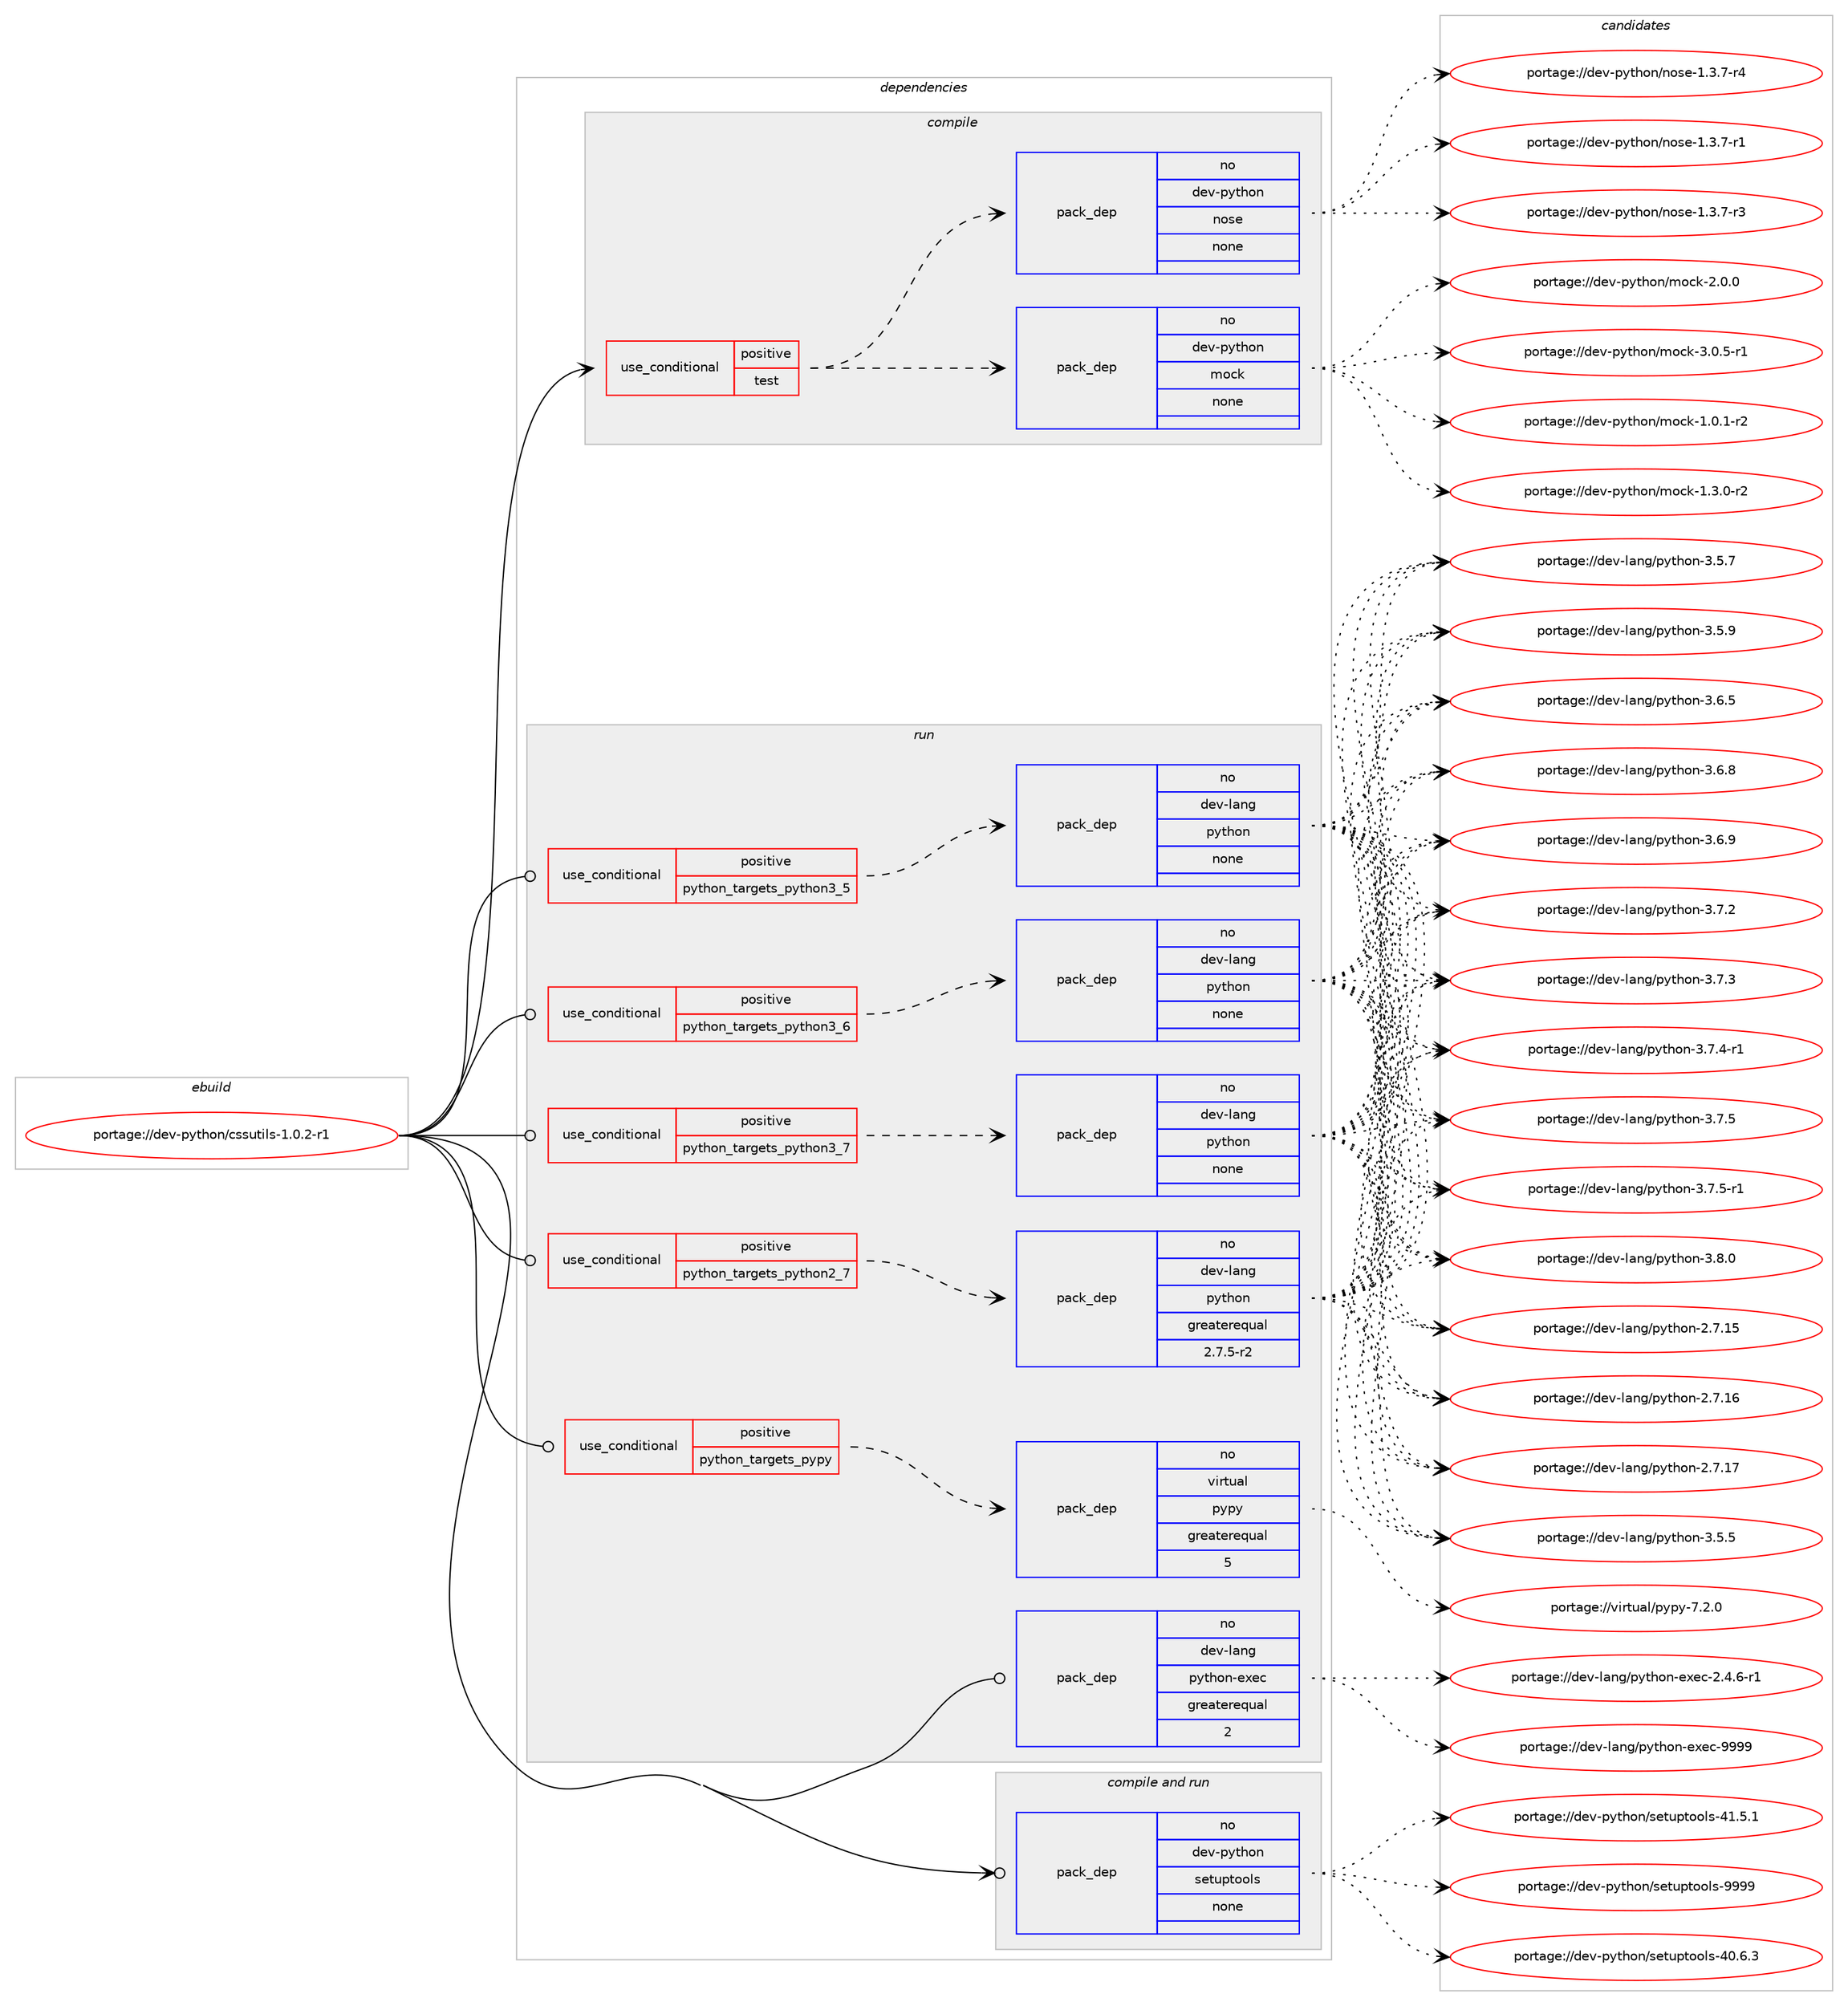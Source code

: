 digraph prolog {

# *************
# Graph options
# *************

newrank=true;
concentrate=true;
compound=true;
graph [rankdir=LR,fontname=Helvetica,fontsize=10,ranksep=1.5];#, ranksep=2.5, nodesep=0.2];
edge  [arrowhead=vee];
node  [fontname=Helvetica,fontsize=10];

# **********
# The ebuild
# **********

subgraph cluster_leftcol {
color=gray;
rank=same;
label=<<i>ebuild</i>>;
id [label="portage://dev-python/cssutils-1.0.2-r1", color=red, width=4, href="../dev-python/cssutils-1.0.2-r1.svg"];
}

# ****************
# The dependencies
# ****************

subgraph cluster_midcol {
color=gray;
label=<<i>dependencies</i>>;
subgraph cluster_compile {
fillcolor="#eeeeee";
style=filled;
label=<<i>compile</i>>;
subgraph cond27349 {
dependency135355 [label=<<TABLE BORDER="0" CELLBORDER="1" CELLSPACING="0" CELLPADDING="4"><TR><TD ROWSPAN="3" CELLPADDING="10">use_conditional</TD></TR><TR><TD>positive</TD></TR><TR><TD>test</TD></TR></TABLE>>, shape=none, color=red];
subgraph pack104694 {
dependency135356 [label=<<TABLE BORDER="0" CELLBORDER="1" CELLSPACING="0" CELLPADDING="4" WIDTH="220"><TR><TD ROWSPAN="6" CELLPADDING="30">pack_dep</TD></TR><TR><TD WIDTH="110">no</TD></TR><TR><TD>dev-python</TD></TR><TR><TD>mock</TD></TR><TR><TD>none</TD></TR><TR><TD></TD></TR></TABLE>>, shape=none, color=blue];
}
dependency135355:e -> dependency135356:w [weight=20,style="dashed",arrowhead="vee"];
subgraph pack104695 {
dependency135357 [label=<<TABLE BORDER="0" CELLBORDER="1" CELLSPACING="0" CELLPADDING="4" WIDTH="220"><TR><TD ROWSPAN="6" CELLPADDING="30">pack_dep</TD></TR><TR><TD WIDTH="110">no</TD></TR><TR><TD>dev-python</TD></TR><TR><TD>nose</TD></TR><TR><TD>none</TD></TR><TR><TD></TD></TR></TABLE>>, shape=none, color=blue];
}
dependency135355:e -> dependency135357:w [weight=20,style="dashed",arrowhead="vee"];
}
id:e -> dependency135355:w [weight=20,style="solid",arrowhead="vee"];
}
subgraph cluster_compileandrun {
fillcolor="#eeeeee";
style=filled;
label=<<i>compile and run</i>>;
subgraph pack104696 {
dependency135358 [label=<<TABLE BORDER="0" CELLBORDER="1" CELLSPACING="0" CELLPADDING="4" WIDTH="220"><TR><TD ROWSPAN="6" CELLPADDING="30">pack_dep</TD></TR><TR><TD WIDTH="110">no</TD></TR><TR><TD>dev-python</TD></TR><TR><TD>setuptools</TD></TR><TR><TD>none</TD></TR><TR><TD></TD></TR></TABLE>>, shape=none, color=blue];
}
id:e -> dependency135358:w [weight=20,style="solid",arrowhead="odotvee"];
}
subgraph cluster_run {
fillcolor="#eeeeee";
style=filled;
label=<<i>run</i>>;
subgraph cond27350 {
dependency135359 [label=<<TABLE BORDER="0" CELLBORDER="1" CELLSPACING="0" CELLPADDING="4"><TR><TD ROWSPAN="3" CELLPADDING="10">use_conditional</TD></TR><TR><TD>positive</TD></TR><TR><TD>python_targets_pypy</TD></TR></TABLE>>, shape=none, color=red];
subgraph pack104697 {
dependency135360 [label=<<TABLE BORDER="0" CELLBORDER="1" CELLSPACING="0" CELLPADDING="4" WIDTH="220"><TR><TD ROWSPAN="6" CELLPADDING="30">pack_dep</TD></TR><TR><TD WIDTH="110">no</TD></TR><TR><TD>virtual</TD></TR><TR><TD>pypy</TD></TR><TR><TD>greaterequal</TD></TR><TR><TD>5</TD></TR></TABLE>>, shape=none, color=blue];
}
dependency135359:e -> dependency135360:w [weight=20,style="dashed",arrowhead="vee"];
}
id:e -> dependency135359:w [weight=20,style="solid",arrowhead="odot"];
subgraph cond27351 {
dependency135361 [label=<<TABLE BORDER="0" CELLBORDER="1" CELLSPACING="0" CELLPADDING="4"><TR><TD ROWSPAN="3" CELLPADDING="10">use_conditional</TD></TR><TR><TD>positive</TD></TR><TR><TD>python_targets_python2_7</TD></TR></TABLE>>, shape=none, color=red];
subgraph pack104698 {
dependency135362 [label=<<TABLE BORDER="0" CELLBORDER="1" CELLSPACING="0" CELLPADDING="4" WIDTH="220"><TR><TD ROWSPAN="6" CELLPADDING="30">pack_dep</TD></TR><TR><TD WIDTH="110">no</TD></TR><TR><TD>dev-lang</TD></TR><TR><TD>python</TD></TR><TR><TD>greaterequal</TD></TR><TR><TD>2.7.5-r2</TD></TR></TABLE>>, shape=none, color=blue];
}
dependency135361:e -> dependency135362:w [weight=20,style="dashed",arrowhead="vee"];
}
id:e -> dependency135361:w [weight=20,style="solid",arrowhead="odot"];
subgraph cond27352 {
dependency135363 [label=<<TABLE BORDER="0" CELLBORDER="1" CELLSPACING="0" CELLPADDING="4"><TR><TD ROWSPAN="3" CELLPADDING="10">use_conditional</TD></TR><TR><TD>positive</TD></TR><TR><TD>python_targets_python3_5</TD></TR></TABLE>>, shape=none, color=red];
subgraph pack104699 {
dependency135364 [label=<<TABLE BORDER="0" CELLBORDER="1" CELLSPACING="0" CELLPADDING="4" WIDTH="220"><TR><TD ROWSPAN="6" CELLPADDING="30">pack_dep</TD></TR><TR><TD WIDTH="110">no</TD></TR><TR><TD>dev-lang</TD></TR><TR><TD>python</TD></TR><TR><TD>none</TD></TR><TR><TD></TD></TR></TABLE>>, shape=none, color=blue];
}
dependency135363:e -> dependency135364:w [weight=20,style="dashed",arrowhead="vee"];
}
id:e -> dependency135363:w [weight=20,style="solid",arrowhead="odot"];
subgraph cond27353 {
dependency135365 [label=<<TABLE BORDER="0" CELLBORDER="1" CELLSPACING="0" CELLPADDING="4"><TR><TD ROWSPAN="3" CELLPADDING="10">use_conditional</TD></TR><TR><TD>positive</TD></TR><TR><TD>python_targets_python3_6</TD></TR></TABLE>>, shape=none, color=red];
subgraph pack104700 {
dependency135366 [label=<<TABLE BORDER="0" CELLBORDER="1" CELLSPACING="0" CELLPADDING="4" WIDTH="220"><TR><TD ROWSPAN="6" CELLPADDING="30">pack_dep</TD></TR><TR><TD WIDTH="110">no</TD></TR><TR><TD>dev-lang</TD></TR><TR><TD>python</TD></TR><TR><TD>none</TD></TR><TR><TD></TD></TR></TABLE>>, shape=none, color=blue];
}
dependency135365:e -> dependency135366:w [weight=20,style="dashed",arrowhead="vee"];
}
id:e -> dependency135365:w [weight=20,style="solid",arrowhead="odot"];
subgraph cond27354 {
dependency135367 [label=<<TABLE BORDER="0" CELLBORDER="1" CELLSPACING="0" CELLPADDING="4"><TR><TD ROWSPAN="3" CELLPADDING="10">use_conditional</TD></TR><TR><TD>positive</TD></TR><TR><TD>python_targets_python3_7</TD></TR></TABLE>>, shape=none, color=red];
subgraph pack104701 {
dependency135368 [label=<<TABLE BORDER="0" CELLBORDER="1" CELLSPACING="0" CELLPADDING="4" WIDTH="220"><TR><TD ROWSPAN="6" CELLPADDING="30">pack_dep</TD></TR><TR><TD WIDTH="110">no</TD></TR><TR><TD>dev-lang</TD></TR><TR><TD>python</TD></TR><TR><TD>none</TD></TR><TR><TD></TD></TR></TABLE>>, shape=none, color=blue];
}
dependency135367:e -> dependency135368:w [weight=20,style="dashed",arrowhead="vee"];
}
id:e -> dependency135367:w [weight=20,style="solid",arrowhead="odot"];
subgraph pack104702 {
dependency135369 [label=<<TABLE BORDER="0" CELLBORDER="1" CELLSPACING="0" CELLPADDING="4" WIDTH="220"><TR><TD ROWSPAN="6" CELLPADDING="30">pack_dep</TD></TR><TR><TD WIDTH="110">no</TD></TR><TR><TD>dev-lang</TD></TR><TR><TD>python-exec</TD></TR><TR><TD>greaterequal</TD></TR><TR><TD>2</TD></TR></TABLE>>, shape=none, color=blue];
}
id:e -> dependency135369:w [weight=20,style="solid",arrowhead="odot"];
}
}

# **************
# The candidates
# **************

subgraph cluster_choices {
rank=same;
color=gray;
label=<<i>candidates</i>>;

subgraph choice104694 {
color=black;
nodesep=1;
choiceportage1001011184511212111610411111047109111991074549464846494511450 [label="portage://dev-python/mock-1.0.1-r2", color=red, width=4,href="../dev-python/mock-1.0.1-r2.svg"];
choiceportage1001011184511212111610411111047109111991074549465146484511450 [label="portage://dev-python/mock-1.3.0-r2", color=red, width=4,href="../dev-python/mock-1.3.0-r2.svg"];
choiceportage100101118451121211161041111104710911199107455046484648 [label="portage://dev-python/mock-2.0.0", color=red, width=4,href="../dev-python/mock-2.0.0.svg"];
choiceportage1001011184511212111610411111047109111991074551464846534511449 [label="portage://dev-python/mock-3.0.5-r1", color=red, width=4,href="../dev-python/mock-3.0.5-r1.svg"];
dependency135356:e -> choiceportage1001011184511212111610411111047109111991074549464846494511450:w [style=dotted,weight="100"];
dependency135356:e -> choiceportage1001011184511212111610411111047109111991074549465146484511450:w [style=dotted,weight="100"];
dependency135356:e -> choiceportage100101118451121211161041111104710911199107455046484648:w [style=dotted,weight="100"];
dependency135356:e -> choiceportage1001011184511212111610411111047109111991074551464846534511449:w [style=dotted,weight="100"];
}
subgraph choice104695 {
color=black;
nodesep=1;
choiceportage10010111845112121116104111110471101111151014549465146554511449 [label="portage://dev-python/nose-1.3.7-r1", color=red, width=4,href="../dev-python/nose-1.3.7-r1.svg"];
choiceportage10010111845112121116104111110471101111151014549465146554511451 [label="portage://dev-python/nose-1.3.7-r3", color=red, width=4,href="../dev-python/nose-1.3.7-r3.svg"];
choiceportage10010111845112121116104111110471101111151014549465146554511452 [label="portage://dev-python/nose-1.3.7-r4", color=red, width=4,href="../dev-python/nose-1.3.7-r4.svg"];
dependency135357:e -> choiceportage10010111845112121116104111110471101111151014549465146554511449:w [style=dotted,weight="100"];
dependency135357:e -> choiceportage10010111845112121116104111110471101111151014549465146554511451:w [style=dotted,weight="100"];
dependency135357:e -> choiceportage10010111845112121116104111110471101111151014549465146554511452:w [style=dotted,weight="100"];
}
subgraph choice104696 {
color=black;
nodesep=1;
choiceportage100101118451121211161041111104711510111611711211611111110811545524846544651 [label="portage://dev-python/setuptools-40.6.3", color=red, width=4,href="../dev-python/setuptools-40.6.3.svg"];
choiceportage100101118451121211161041111104711510111611711211611111110811545524946534649 [label="portage://dev-python/setuptools-41.5.1", color=red, width=4,href="../dev-python/setuptools-41.5.1.svg"];
choiceportage10010111845112121116104111110471151011161171121161111111081154557575757 [label="portage://dev-python/setuptools-9999", color=red, width=4,href="../dev-python/setuptools-9999.svg"];
dependency135358:e -> choiceportage100101118451121211161041111104711510111611711211611111110811545524846544651:w [style=dotted,weight="100"];
dependency135358:e -> choiceportage100101118451121211161041111104711510111611711211611111110811545524946534649:w [style=dotted,weight="100"];
dependency135358:e -> choiceportage10010111845112121116104111110471151011161171121161111111081154557575757:w [style=dotted,weight="100"];
}
subgraph choice104697 {
color=black;
nodesep=1;
choiceportage1181051141161179710847112121112121455546504648 [label="portage://virtual/pypy-7.2.0", color=red, width=4,href="../virtual/pypy-7.2.0.svg"];
dependency135360:e -> choiceportage1181051141161179710847112121112121455546504648:w [style=dotted,weight="100"];
}
subgraph choice104698 {
color=black;
nodesep=1;
choiceportage10010111845108971101034711212111610411111045504655464953 [label="portage://dev-lang/python-2.7.15", color=red, width=4,href="../dev-lang/python-2.7.15.svg"];
choiceportage10010111845108971101034711212111610411111045504655464954 [label="portage://dev-lang/python-2.7.16", color=red, width=4,href="../dev-lang/python-2.7.16.svg"];
choiceportage10010111845108971101034711212111610411111045504655464955 [label="portage://dev-lang/python-2.7.17", color=red, width=4,href="../dev-lang/python-2.7.17.svg"];
choiceportage100101118451089711010347112121116104111110455146534653 [label="portage://dev-lang/python-3.5.5", color=red, width=4,href="../dev-lang/python-3.5.5.svg"];
choiceportage100101118451089711010347112121116104111110455146534655 [label="portage://dev-lang/python-3.5.7", color=red, width=4,href="../dev-lang/python-3.5.7.svg"];
choiceportage100101118451089711010347112121116104111110455146534657 [label="portage://dev-lang/python-3.5.9", color=red, width=4,href="../dev-lang/python-3.5.9.svg"];
choiceportage100101118451089711010347112121116104111110455146544653 [label="portage://dev-lang/python-3.6.5", color=red, width=4,href="../dev-lang/python-3.6.5.svg"];
choiceportage100101118451089711010347112121116104111110455146544656 [label="portage://dev-lang/python-3.6.8", color=red, width=4,href="../dev-lang/python-3.6.8.svg"];
choiceportage100101118451089711010347112121116104111110455146544657 [label="portage://dev-lang/python-3.6.9", color=red, width=4,href="../dev-lang/python-3.6.9.svg"];
choiceportage100101118451089711010347112121116104111110455146554650 [label="portage://dev-lang/python-3.7.2", color=red, width=4,href="../dev-lang/python-3.7.2.svg"];
choiceportage100101118451089711010347112121116104111110455146554651 [label="portage://dev-lang/python-3.7.3", color=red, width=4,href="../dev-lang/python-3.7.3.svg"];
choiceportage1001011184510897110103471121211161041111104551465546524511449 [label="portage://dev-lang/python-3.7.4-r1", color=red, width=4,href="../dev-lang/python-3.7.4-r1.svg"];
choiceportage100101118451089711010347112121116104111110455146554653 [label="portage://dev-lang/python-3.7.5", color=red, width=4,href="../dev-lang/python-3.7.5.svg"];
choiceportage1001011184510897110103471121211161041111104551465546534511449 [label="portage://dev-lang/python-3.7.5-r1", color=red, width=4,href="../dev-lang/python-3.7.5-r1.svg"];
choiceportage100101118451089711010347112121116104111110455146564648 [label="portage://dev-lang/python-3.8.0", color=red, width=4,href="../dev-lang/python-3.8.0.svg"];
dependency135362:e -> choiceportage10010111845108971101034711212111610411111045504655464953:w [style=dotted,weight="100"];
dependency135362:e -> choiceportage10010111845108971101034711212111610411111045504655464954:w [style=dotted,weight="100"];
dependency135362:e -> choiceportage10010111845108971101034711212111610411111045504655464955:w [style=dotted,weight="100"];
dependency135362:e -> choiceportage100101118451089711010347112121116104111110455146534653:w [style=dotted,weight="100"];
dependency135362:e -> choiceportage100101118451089711010347112121116104111110455146534655:w [style=dotted,weight="100"];
dependency135362:e -> choiceportage100101118451089711010347112121116104111110455146534657:w [style=dotted,weight="100"];
dependency135362:e -> choiceportage100101118451089711010347112121116104111110455146544653:w [style=dotted,weight="100"];
dependency135362:e -> choiceportage100101118451089711010347112121116104111110455146544656:w [style=dotted,weight="100"];
dependency135362:e -> choiceportage100101118451089711010347112121116104111110455146544657:w [style=dotted,weight="100"];
dependency135362:e -> choiceportage100101118451089711010347112121116104111110455146554650:w [style=dotted,weight="100"];
dependency135362:e -> choiceportage100101118451089711010347112121116104111110455146554651:w [style=dotted,weight="100"];
dependency135362:e -> choiceportage1001011184510897110103471121211161041111104551465546524511449:w [style=dotted,weight="100"];
dependency135362:e -> choiceportage100101118451089711010347112121116104111110455146554653:w [style=dotted,weight="100"];
dependency135362:e -> choiceportage1001011184510897110103471121211161041111104551465546534511449:w [style=dotted,weight="100"];
dependency135362:e -> choiceportage100101118451089711010347112121116104111110455146564648:w [style=dotted,weight="100"];
}
subgraph choice104699 {
color=black;
nodesep=1;
choiceportage10010111845108971101034711212111610411111045504655464953 [label="portage://dev-lang/python-2.7.15", color=red, width=4,href="../dev-lang/python-2.7.15.svg"];
choiceportage10010111845108971101034711212111610411111045504655464954 [label="portage://dev-lang/python-2.7.16", color=red, width=4,href="../dev-lang/python-2.7.16.svg"];
choiceportage10010111845108971101034711212111610411111045504655464955 [label="portage://dev-lang/python-2.7.17", color=red, width=4,href="../dev-lang/python-2.7.17.svg"];
choiceportage100101118451089711010347112121116104111110455146534653 [label="portage://dev-lang/python-3.5.5", color=red, width=4,href="../dev-lang/python-3.5.5.svg"];
choiceportage100101118451089711010347112121116104111110455146534655 [label="portage://dev-lang/python-3.5.7", color=red, width=4,href="../dev-lang/python-3.5.7.svg"];
choiceportage100101118451089711010347112121116104111110455146534657 [label="portage://dev-lang/python-3.5.9", color=red, width=4,href="../dev-lang/python-3.5.9.svg"];
choiceportage100101118451089711010347112121116104111110455146544653 [label="portage://dev-lang/python-3.6.5", color=red, width=4,href="../dev-lang/python-3.6.5.svg"];
choiceportage100101118451089711010347112121116104111110455146544656 [label="portage://dev-lang/python-3.6.8", color=red, width=4,href="../dev-lang/python-3.6.8.svg"];
choiceportage100101118451089711010347112121116104111110455146544657 [label="portage://dev-lang/python-3.6.9", color=red, width=4,href="../dev-lang/python-3.6.9.svg"];
choiceportage100101118451089711010347112121116104111110455146554650 [label="portage://dev-lang/python-3.7.2", color=red, width=4,href="../dev-lang/python-3.7.2.svg"];
choiceportage100101118451089711010347112121116104111110455146554651 [label="portage://dev-lang/python-3.7.3", color=red, width=4,href="../dev-lang/python-3.7.3.svg"];
choiceportage1001011184510897110103471121211161041111104551465546524511449 [label="portage://dev-lang/python-3.7.4-r1", color=red, width=4,href="../dev-lang/python-3.7.4-r1.svg"];
choiceportage100101118451089711010347112121116104111110455146554653 [label="portage://dev-lang/python-3.7.5", color=red, width=4,href="../dev-lang/python-3.7.5.svg"];
choiceportage1001011184510897110103471121211161041111104551465546534511449 [label="portage://dev-lang/python-3.7.5-r1", color=red, width=4,href="../dev-lang/python-3.7.5-r1.svg"];
choiceportage100101118451089711010347112121116104111110455146564648 [label="portage://dev-lang/python-3.8.0", color=red, width=4,href="../dev-lang/python-3.8.0.svg"];
dependency135364:e -> choiceportage10010111845108971101034711212111610411111045504655464953:w [style=dotted,weight="100"];
dependency135364:e -> choiceportage10010111845108971101034711212111610411111045504655464954:w [style=dotted,weight="100"];
dependency135364:e -> choiceportage10010111845108971101034711212111610411111045504655464955:w [style=dotted,weight="100"];
dependency135364:e -> choiceportage100101118451089711010347112121116104111110455146534653:w [style=dotted,weight="100"];
dependency135364:e -> choiceportage100101118451089711010347112121116104111110455146534655:w [style=dotted,weight="100"];
dependency135364:e -> choiceportage100101118451089711010347112121116104111110455146534657:w [style=dotted,weight="100"];
dependency135364:e -> choiceportage100101118451089711010347112121116104111110455146544653:w [style=dotted,weight="100"];
dependency135364:e -> choiceportage100101118451089711010347112121116104111110455146544656:w [style=dotted,weight="100"];
dependency135364:e -> choiceportage100101118451089711010347112121116104111110455146544657:w [style=dotted,weight="100"];
dependency135364:e -> choiceportage100101118451089711010347112121116104111110455146554650:w [style=dotted,weight="100"];
dependency135364:e -> choiceportage100101118451089711010347112121116104111110455146554651:w [style=dotted,weight="100"];
dependency135364:e -> choiceportage1001011184510897110103471121211161041111104551465546524511449:w [style=dotted,weight="100"];
dependency135364:e -> choiceportage100101118451089711010347112121116104111110455146554653:w [style=dotted,weight="100"];
dependency135364:e -> choiceportage1001011184510897110103471121211161041111104551465546534511449:w [style=dotted,weight="100"];
dependency135364:e -> choiceportage100101118451089711010347112121116104111110455146564648:w [style=dotted,weight="100"];
}
subgraph choice104700 {
color=black;
nodesep=1;
choiceportage10010111845108971101034711212111610411111045504655464953 [label="portage://dev-lang/python-2.7.15", color=red, width=4,href="../dev-lang/python-2.7.15.svg"];
choiceportage10010111845108971101034711212111610411111045504655464954 [label="portage://dev-lang/python-2.7.16", color=red, width=4,href="../dev-lang/python-2.7.16.svg"];
choiceportage10010111845108971101034711212111610411111045504655464955 [label="portage://dev-lang/python-2.7.17", color=red, width=4,href="../dev-lang/python-2.7.17.svg"];
choiceportage100101118451089711010347112121116104111110455146534653 [label="portage://dev-lang/python-3.5.5", color=red, width=4,href="../dev-lang/python-3.5.5.svg"];
choiceportage100101118451089711010347112121116104111110455146534655 [label="portage://dev-lang/python-3.5.7", color=red, width=4,href="../dev-lang/python-3.5.7.svg"];
choiceportage100101118451089711010347112121116104111110455146534657 [label="portage://dev-lang/python-3.5.9", color=red, width=4,href="../dev-lang/python-3.5.9.svg"];
choiceportage100101118451089711010347112121116104111110455146544653 [label="portage://dev-lang/python-3.6.5", color=red, width=4,href="../dev-lang/python-3.6.5.svg"];
choiceportage100101118451089711010347112121116104111110455146544656 [label="portage://dev-lang/python-3.6.8", color=red, width=4,href="../dev-lang/python-3.6.8.svg"];
choiceportage100101118451089711010347112121116104111110455146544657 [label="portage://dev-lang/python-3.6.9", color=red, width=4,href="../dev-lang/python-3.6.9.svg"];
choiceportage100101118451089711010347112121116104111110455146554650 [label="portage://dev-lang/python-3.7.2", color=red, width=4,href="../dev-lang/python-3.7.2.svg"];
choiceportage100101118451089711010347112121116104111110455146554651 [label="portage://dev-lang/python-3.7.3", color=red, width=4,href="../dev-lang/python-3.7.3.svg"];
choiceportage1001011184510897110103471121211161041111104551465546524511449 [label="portage://dev-lang/python-3.7.4-r1", color=red, width=4,href="../dev-lang/python-3.7.4-r1.svg"];
choiceportage100101118451089711010347112121116104111110455146554653 [label="portage://dev-lang/python-3.7.5", color=red, width=4,href="../dev-lang/python-3.7.5.svg"];
choiceportage1001011184510897110103471121211161041111104551465546534511449 [label="portage://dev-lang/python-3.7.5-r1", color=red, width=4,href="../dev-lang/python-3.7.5-r1.svg"];
choiceportage100101118451089711010347112121116104111110455146564648 [label="portage://dev-lang/python-3.8.0", color=red, width=4,href="../dev-lang/python-3.8.0.svg"];
dependency135366:e -> choiceportage10010111845108971101034711212111610411111045504655464953:w [style=dotted,weight="100"];
dependency135366:e -> choiceportage10010111845108971101034711212111610411111045504655464954:w [style=dotted,weight="100"];
dependency135366:e -> choiceportage10010111845108971101034711212111610411111045504655464955:w [style=dotted,weight="100"];
dependency135366:e -> choiceportage100101118451089711010347112121116104111110455146534653:w [style=dotted,weight="100"];
dependency135366:e -> choiceportage100101118451089711010347112121116104111110455146534655:w [style=dotted,weight="100"];
dependency135366:e -> choiceportage100101118451089711010347112121116104111110455146534657:w [style=dotted,weight="100"];
dependency135366:e -> choiceportage100101118451089711010347112121116104111110455146544653:w [style=dotted,weight="100"];
dependency135366:e -> choiceportage100101118451089711010347112121116104111110455146544656:w [style=dotted,weight="100"];
dependency135366:e -> choiceportage100101118451089711010347112121116104111110455146544657:w [style=dotted,weight="100"];
dependency135366:e -> choiceportage100101118451089711010347112121116104111110455146554650:w [style=dotted,weight="100"];
dependency135366:e -> choiceportage100101118451089711010347112121116104111110455146554651:w [style=dotted,weight="100"];
dependency135366:e -> choiceportage1001011184510897110103471121211161041111104551465546524511449:w [style=dotted,weight="100"];
dependency135366:e -> choiceportage100101118451089711010347112121116104111110455146554653:w [style=dotted,weight="100"];
dependency135366:e -> choiceportage1001011184510897110103471121211161041111104551465546534511449:w [style=dotted,weight="100"];
dependency135366:e -> choiceportage100101118451089711010347112121116104111110455146564648:w [style=dotted,weight="100"];
}
subgraph choice104701 {
color=black;
nodesep=1;
choiceportage10010111845108971101034711212111610411111045504655464953 [label="portage://dev-lang/python-2.7.15", color=red, width=4,href="../dev-lang/python-2.7.15.svg"];
choiceportage10010111845108971101034711212111610411111045504655464954 [label="portage://dev-lang/python-2.7.16", color=red, width=4,href="../dev-lang/python-2.7.16.svg"];
choiceportage10010111845108971101034711212111610411111045504655464955 [label="portage://dev-lang/python-2.7.17", color=red, width=4,href="../dev-lang/python-2.7.17.svg"];
choiceportage100101118451089711010347112121116104111110455146534653 [label="portage://dev-lang/python-3.5.5", color=red, width=4,href="../dev-lang/python-3.5.5.svg"];
choiceportage100101118451089711010347112121116104111110455146534655 [label="portage://dev-lang/python-3.5.7", color=red, width=4,href="../dev-lang/python-3.5.7.svg"];
choiceportage100101118451089711010347112121116104111110455146534657 [label="portage://dev-lang/python-3.5.9", color=red, width=4,href="../dev-lang/python-3.5.9.svg"];
choiceportage100101118451089711010347112121116104111110455146544653 [label="portage://dev-lang/python-3.6.5", color=red, width=4,href="../dev-lang/python-3.6.5.svg"];
choiceportage100101118451089711010347112121116104111110455146544656 [label="portage://dev-lang/python-3.6.8", color=red, width=4,href="../dev-lang/python-3.6.8.svg"];
choiceportage100101118451089711010347112121116104111110455146544657 [label="portage://dev-lang/python-3.6.9", color=red, width=4,href="../dev-lang/python-3.6.9.svg"];
choiceportage100101118451089711010347112121116104111110455146554650 [label="portage://dev-lang/python-3.7.2", color=red, width=4,href="../dev-lang/python-3.7.2.svg"];
choiceportage100101118451089711010347112121116104111110455146554651 [label="portage://dev-lang/python-3.7.3", color=red, width=4,href="../dev-lang/python-3.7.3.svg"];
choiceportage1001011184510897110103471121211161041111104551465546524511449 [label="portage://dev-lang/python-3.7.4-r1", color=red, width=4,href="../dev-lang/python-3.7.4-r1.svg"];
choiceportage100101118451089711010347112121116104111110455146554653 [label="portage://dev-lang/python-3.7.5", color=red, width=4,href="../dev-lang/python-3.7.5.svg"];
choiceportage1001011184510897110103471121211161041111104551465546534511449 [label="portage://dev-lang/python-3.7.5-r1", color=red, width=4,href="../dev-lang/python-3.7.5-r1.svg"];
choiceportage100101118451089711010347112121116104111110455146564648 [label="portage://dev-lang/python-3.8.0", color=red, width=4,href="../dev-lang/python-3.8.0.svg"];
dependency135368:e -> choiceportage10010111845108971101034711212111610411111045504655464953:w [style=dotted,weight="100"];
dependency135368:e -> choiceportage10010111845108971101034711212111610411111045504655464954:w [style=dotted,weight="100"];
dependency135368:e -> choiceportage10010111845108971101034711212111610411111045504655464955:w [style=dotted,weight="100"];
dependency135368:e -> choiceportage100101118451089711010347112121116104111110455146534653:w [style=dotted,weight="100"];
dependency135368:e -> choiceportage100101118451089711010347112121116104111110455146534655:w [style=dotted,weight="100"];
dependency135368:e -> choiceportage100101118451089711010347112121116104111110455146534657:w [style=dotted,weight="100"];
dependency135368:e -> choiceportage100101118451089711010347112121116104111110455146544653:w [style=dotted,weight="100"];
dependency135368:e -> choiceportage100101118451089711010347112121116104111110455146544656:w [style=dotted,weight="100"];
dependency135368:e -> choiceportage100101118451089711010347112121116104111110455146544657:w [style=dotted,weight="100"];
dependency135368:e -> choiceportage100101118451089711010347112121116104111110455146554650:w [style=dotted,weight="100"];
dependency135368:e -> choiceportage100101118451089711010347112121116104111110455146554651:w [style=dotted,weight="100"];
dependency135368:e -> choiceportage1001011184510897110103471121211161041111104551465546524511449:w [style=dotted,weight="100"];
dependency135368:e -> choiceportage100101118451089711010347112121116104111110455146554653:w [style=dotted,weight="100"];
dependency135368:e -> choiceportage1001011184510897110103471121211161041111104551465546534511449:w [style=dotted,weight="100"];
dependency135368:e -> choiceportage100101118451089711010347112121116104111110455146564648:w [style=dotted,weight="100"];
}
subgraph choice104702 {
color=black;
nodesep=1;
choiceportage10010111845108971101034711212111610411111045101120101994550465246544511449 [label="portage://dev-lang/python-exec-2.4.6-r1", color=red, width=4,href="../dev-lang/python-exec-2.4.6-r1.svg"];
choiceportage10010111845108971101034711212111610411111045101120101994557575757 [label="portage://dev-lang/python-exec-9999", color=red, width=4,href="../dev-lang/python-exec-9999.svg"];
dependency135369:e -> choiceportage10010111845108971101034711212111610411111045101120101994550465246544511449:w [style=dotted,weight="100"];
dependency135369:e -> choiceportage10010111845108971101034711212111610411111045101120101994557575757:w [style=dotted,weight="100"];
}
}

}
